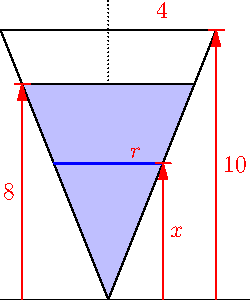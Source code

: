 size(0,150);
import graph;

real r=4;
real h=10;
real s=8;

pair z0=(0,0);
pair z1=(r,h);
pair z2=(-r,h);

draw(z0--z1--z2--cycle);
real x=r*s/h;
guide g=(0,0)--(-x,s)--(x,s)--cycle;
fill(g,lightblue+white);
yaxis(0,dotted);
xaxis();
draw(g);

real s1=5.0;
real s2=5.1;
real x1=r*s1/h;
real x2=r*s2/h;
guide g2=(-x2,s2)--(-x1,s1)--(x1,s1)--(x2,s2)--cycle;
fill(g2,blue);

draw((string) s,(-x,0)--(-x,s),W,red,Arrow,Bar,PenMargin);
draw("$x$",(x2,0)--(x2,0.5*(s1+s2)),red,Arrow,Bar,PenMargin);
draw((string) h,(r,0)--(r,h),red,Arrow,Bar,PenMargin);
label("$r$",(0.5*x2,s2),0.5*N,red);

label((string) r,(0.5*r,h+0.3),0.5*N,red);
